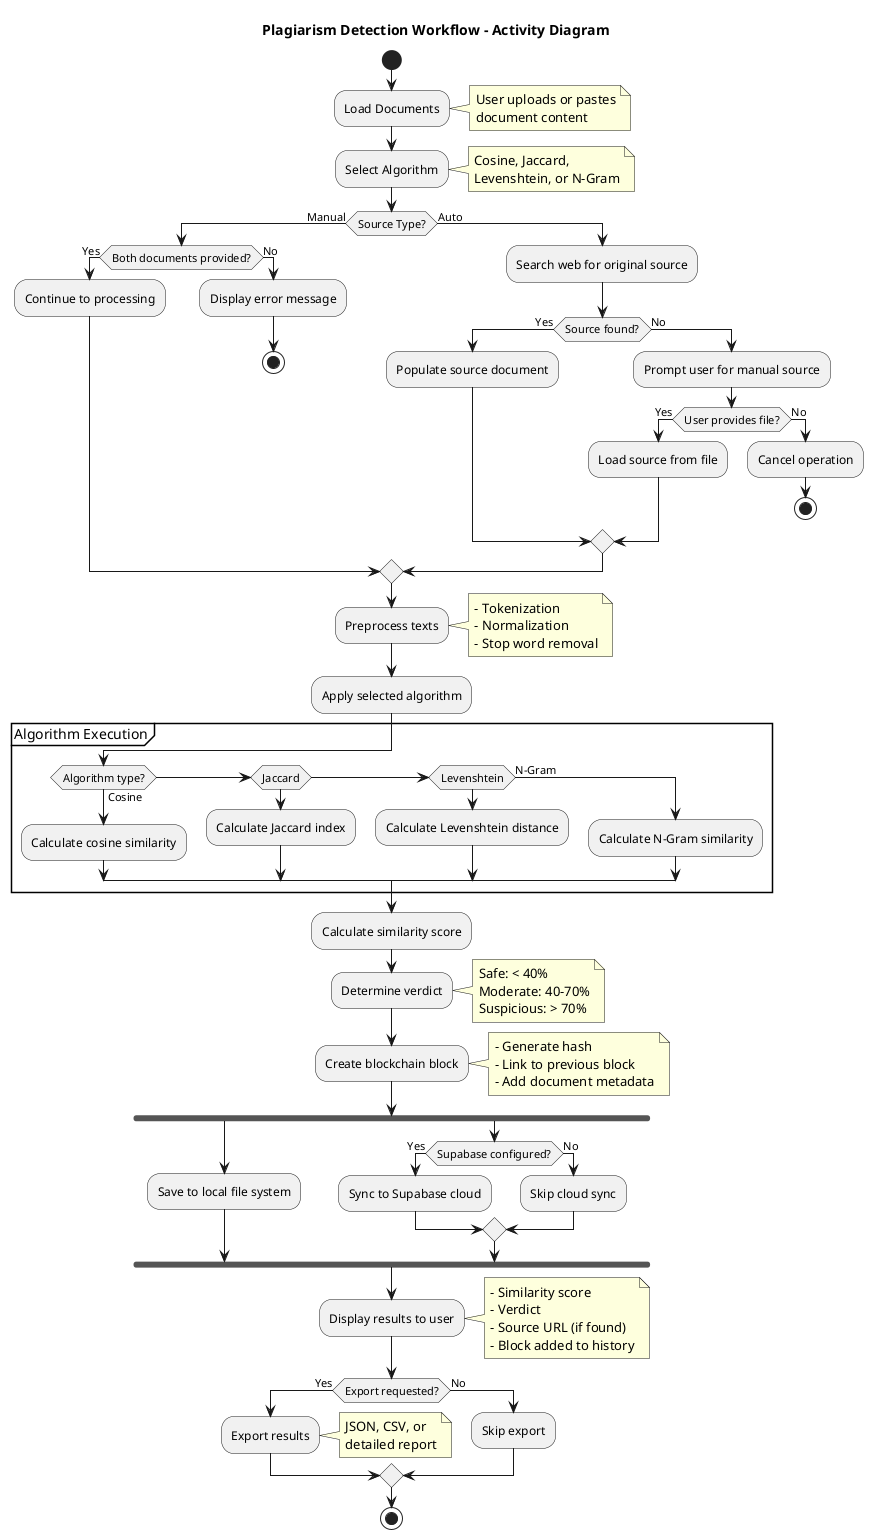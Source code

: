 @startuml
title Plagiarism Detection Workflow - Activity Diagram

start

:Load Documents;
note right
  User uploads or pastes
  document content
end note

:Select Algorithm;
note right
  Cosine, Jaccard,
  Levenshtein, or N-Gram
end note

if (Source Type?) then (Manual)
  if (Both documents provided?) then (Yes)
    :Continue to processing;
  else (No)
    :Display error message;
    stop
  endif
else (Auto)
  :Search web for original source;

  if (Source found?) then (Yes)
    :Populate source document;
  else (No)
    :Prompt user for manual source;

    if (User provides file?) then (Yes)
      :Load source from file;
    else (No)
      :Cancel operation;
      stop
    endif
  endif
endif

:Preprocess texts;
note right
  - Tokenization
  - Normalization
  - Stop word removal
end note

:Apply selected algorithm;

partition "Algorithm Execution" {
  if (Algorithm type?) then (Cosine)
    :Calculate cosine similarity;
  elseif (Jaccard)
    :Calculate Jaccard index;
  elseif (Levenshtein)
    :Calculate Levenshtein distance;
  else (N-Gram)
    :Calculate N-Gram similarity;
  endif
}

:Calculate similarity score;

:Determine verdict;
note right
  Safe: < 40%
  Moderate: 40-70%
  Suspicious: > 70%
end note

:Create blockchain block;
note right
  - Generate hash
  - Link to previous block
  - Add document metadata
end note

fork
  :Save to local file system;
fork again
  if (Supabase configured?) then (Yes)
    :Sync to Supabase cloud;
  else (No)
    :Skip cloud sync;
  endif
end fork

:Display results to user;
note right
  - Similarity score
  - Verdict
  - Source URL (if found)
  - Block added to history
end note

if (Export requested?) then (Yes)
  :Export results;
  note right
    JSON, CSV, or
    detailed report
  end note
else (No)
  :Skip export;
endif

stop

@enduml

